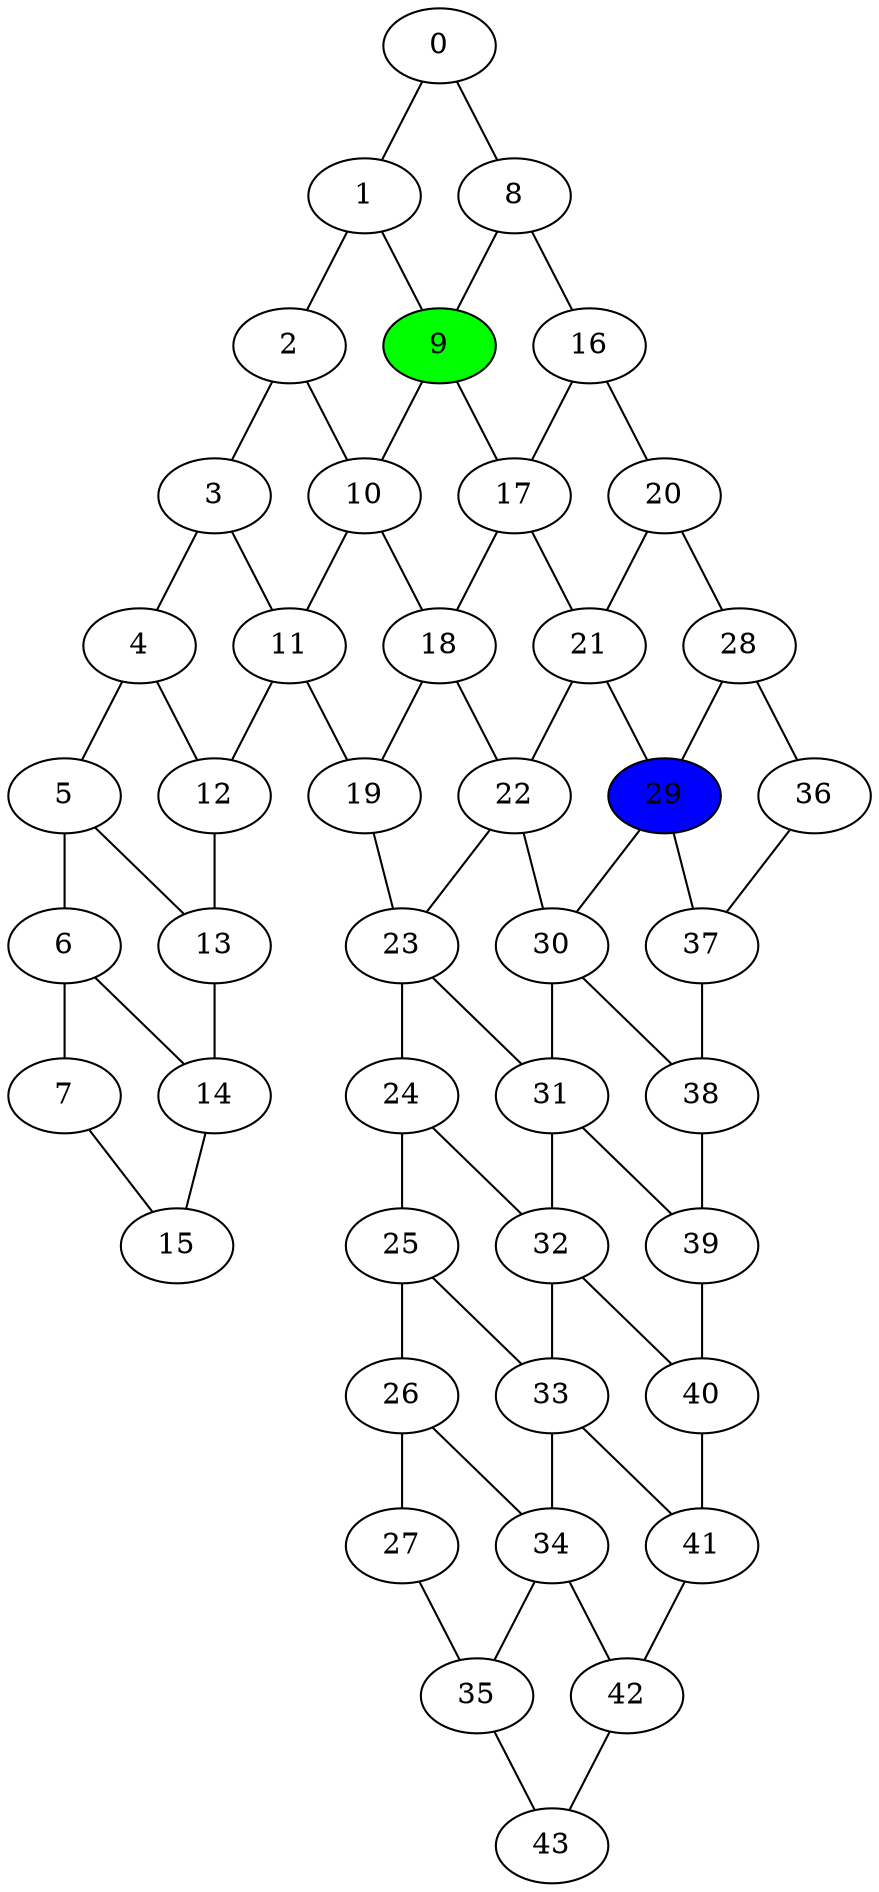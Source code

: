 graph G {
0 -- 1
0 -- 8
1 -- 2
1 -- 9
2 -- 3
2 -- 10
3 -- 4
3 -- 11
4 -- 5
4 -- 12
5 -- 6
5 -- 13
6 -- 7
6 -- 14
7 -- 15
8 -- 9
8 -- 16
9 -- 10
9 -- 17
10 -- 11
10 -- 18
11 -- 12
11 -- 19
12 -- 13
13 -- 14
14 -- 15
16 -- 17
16 -- 20
17 -- 18
17 -- 21
18 -- 19
18 -- 22
19 -- 23
20 -- 21
20 -- 28
21 -- 22
21 -- 29
22 -- 23
22 -- 30
23 -- 24
23 -- 31
24 -- 25
24 -- 32
25 -- 26
25 -- 33
26 -- 27
26 -- 34
27 -- 35
28 -- 29
28 -- 36
29 -- 30
29 -- 37
30 -- 31
30 -- 38
31 -- 32
31 -- 39
32 -- 33
32 -- 40
33 -- 34
33 -- 41
34 -- 35
34 -- 42
35 -- 43
36 -- 37
37 -- 38
38 -- 39
39 -- 40
40 -- 41
41 -- 42
42 -- 43
9 [fillcolor=green, style=filled]
29 [fillcolor=blue, style=filled]
}